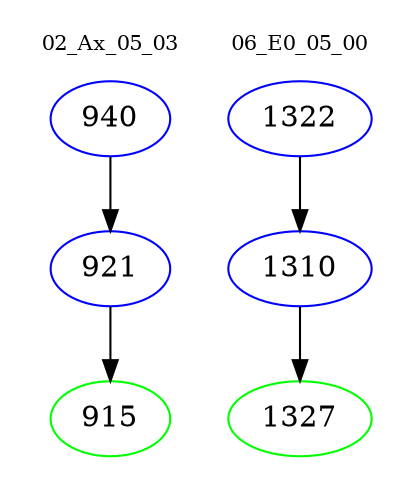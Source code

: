 digraph{
subgraph cluster_0 {
color = white
label = "02_Ax_05_03";
fontsize=10;
T0_940 [label="940", color="blue"]
T0_940 -> T0_921 [color="black"]
T0_921 [label="921", color="blue"]
T0_921 -> T0_915 [color="black"]
T0_915 [label="915", color="green"]
}
subgraph cluster_1 {
color = white
label = "06_E0_05_00";
fontsize=10;
T1_1322 [label="1322", color="blue"]
T1_1322 -> T1_1310 [color="black"]
T1_1310 [label="1310", color="blue"]
T1_1310 -> T1_1327 [color="black"]
T1_1327 [label="1327", color="green"]
}
}
